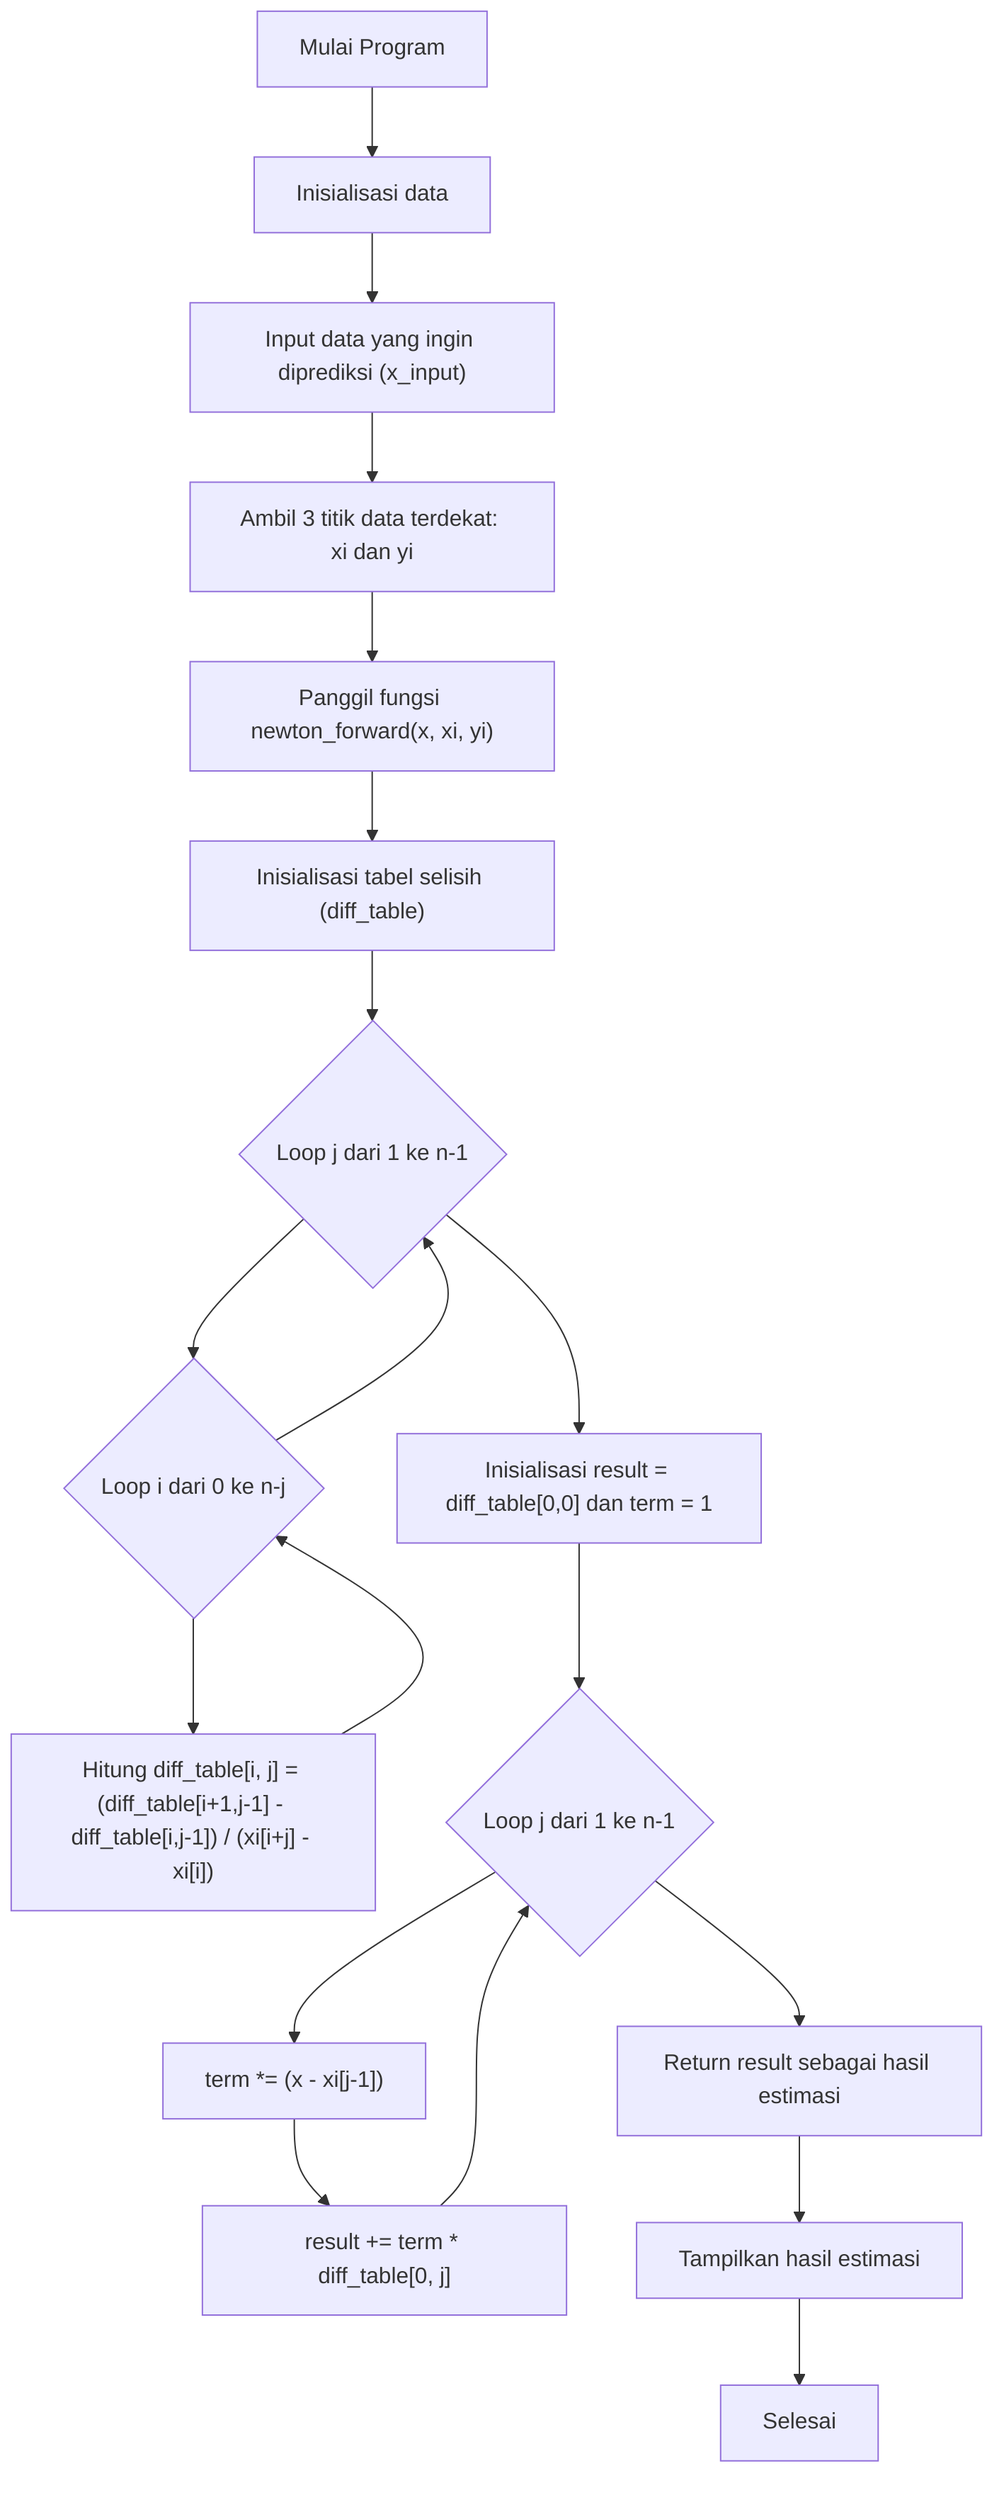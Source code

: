 flowchart TD
    A["Mulai Program"] --> B["Inisialisasi data"]
    B --> C["Input data yang ingin diprediksi (x_input)"]
    C --> D["Ambil 3 titik data terdekat: xi dan yi"]
    D --> E["Panggil fungsi newton_forward(x, xi, yi)"]
    E --> F["Inisialisasi tabel selisih (diff_table)"]
    F --> G{Loop j dari 1 ke n-1}
    G --> H{Loop i dari 0 ke n-j}
    H --> I["Hitung diff_table[i, j] = (diff_table[i+1,j-1] - diff_table[i,j-1]) / (xi[i+j] - xi[i])"]
    I --> H
    H --> G
    G --> J["Inisialisasi result = diff_table[0,0] dan term = 1"]
    J --> K{Loop j dari 1 ke n-1}
    K --> L["term *= (x - xi[j-1])"]
    L --> M["result += term * diff_table[0, j]"]
    M --> K
    K --> N["Return result sebagai hasil estimasi"]
    N --> O["Tampilkan hasil estimasi"]
    O --> P["Selesai"]